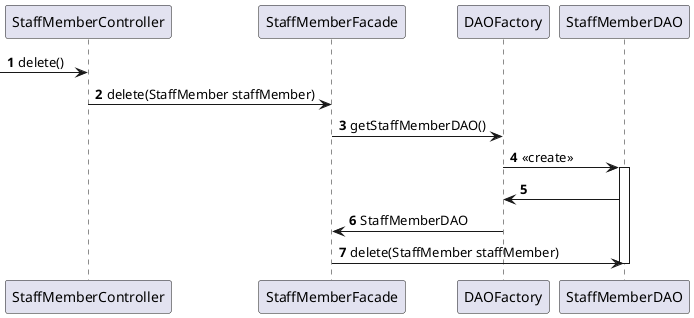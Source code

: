 @startuml

autonumber

-> StaffMemberController : delete()
StaffMemberController -> StaffMemberFacade : delete(StaffMember staffMember)
StaffMemberFacade -> DAOFactory : getStaffMemberDAO()
DAOFactory -> StaffMemberDAO ++ : <<create>>
StaffMemberDAO -> DAOFactory
DAOFactory -> StaffMemberFacade : StaffMemberDAO
StaffMemberFacade -> StaffMemberDAO : delete(StaffMember staffMember)
deactivate StaffMemberDAO

@enduml